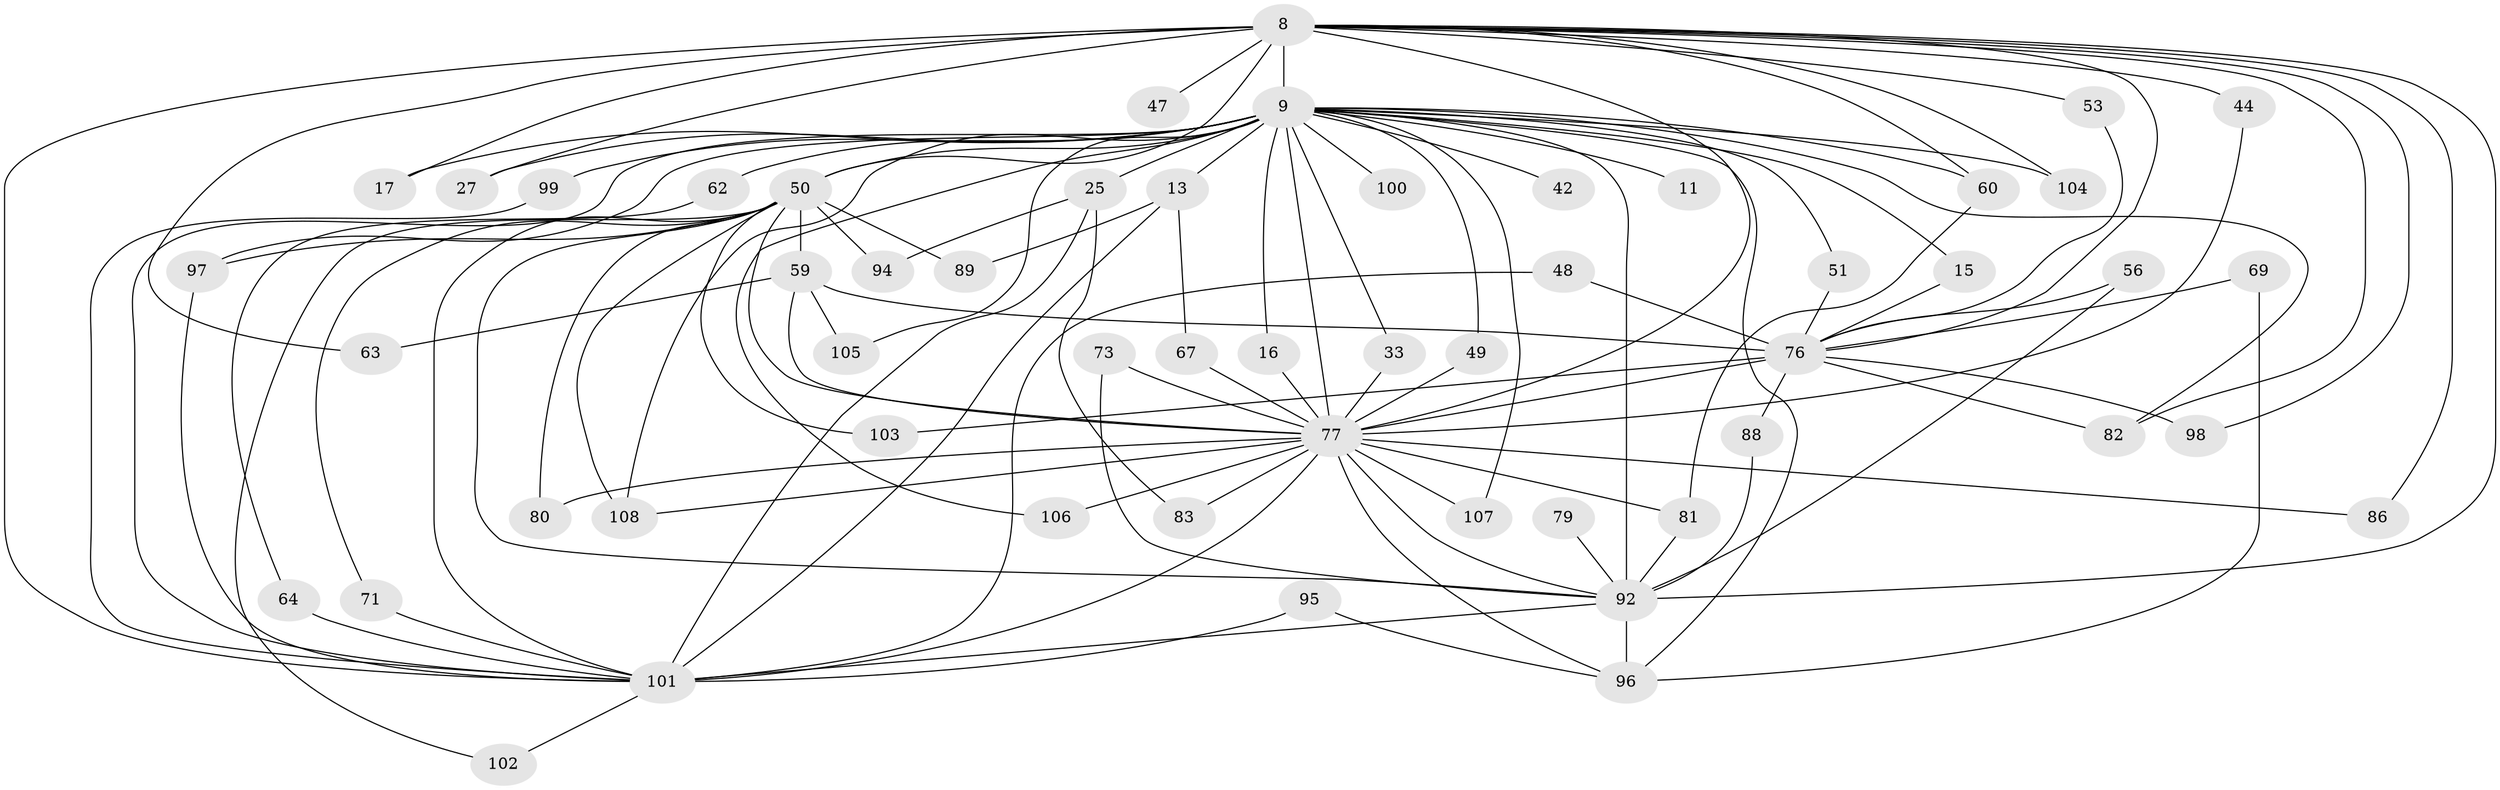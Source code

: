 // original degree distribution, {21: 0.009259259259259259, 16: 0.018518518518518517, 10: 0.009259259259259259, 17: 0.018518518518518517, 26: 0.027777777777777776, 24: 0.009259259259259259, 2: 0.5277777777777778, 9: 0.018518518518518517, 5: 0.07407407407407407, 3: 0.19444444444444445, 4: 0.06481481481481481, 7: 0.018518518518518517, 6: 0.009259259259259259}
// Generated by graph-tools (version 1.1) at 2025/45/03/09/25 04:45:16]
// undirected, 54 vertices, 111 edges
graph export_dot {
graph [start="1"]
  node [color=gray90,style=filled];
  8 [super="+4"];
  9 [super="+6+1"];
  11;
  13;
  15;
  16;
  17;
  25;
  27;
  33;
  42;
  44;
  47;
  48;
  49;
  50 [super="+14+3"];
  51;
  53;
  56;
  59 [super="+46+39+55"];
  60 [super="+21"];
  62;
  63;
  64;
  67;
  69;
  71;
  73;
  76 [super="+26+70"];
  77 [super="+32+43+10"];
  79;
  80;
  81 [super="+18"];
  82 [super="+78"];
  83;
  86;
  88;
  89;
  92 [super="+68+74+90+91+75"];
  94;
  95;
  96 [super="+37"];
  97 [super="+45"];
  98;
  99 [super="+52"];
  100;
  101 [super="+93+87"];
  102;
  103;
  104;
  105 [super="+22"];
  106 [super="+38"];
  107;
  108 [super="+61+84"];
  8 -- 9 [weight=6];
  8 -- 44;
  8 -- 47 [weight=2];
  8 -- 53;
  8 -- 63;
  8 -- 86;
  8 -- 104;
  8 -- 17;
  8 -- 82;
  8 -- 27;
  8 -- 98;
  8 -- 60;
  8 -- 50 [weight=6];
  8 -- 76;
  8 -- 77 [weight=4];
  8 -- 92;
  8 -- 101 [weight=2];
  9 -- 13 [weight=2];
  9 -- 15;
  9 -- 16;
  9 -- 25 [weight=2];
  9 -- 27;
  9 -- 42 [weight=2];
  9 -- 49;
  9 -- 50 [weight=11];
  9 -- 62 [weight=2];
  9 -- 92 [weight=8];
  9 -- 96 [weight=2];
  9 -- 11;
  9 -- 17;
  9 -- 33;
  9 -- 100 [weight=2];
  9 -- 105 [weight=2];
  9 -- 106;
  9 -- 107;
  9 -- 51;
  9 -- 97 [weight=2];
  9 -- 99 [weight=2];
  9 -- 104;
  9 -- 60;
  9 -- 77 [weight=7];
  9 -- 108;
  9 -- 82;
  9 -- 101;
  13 -- 67;
  13 -- 89;
  13 -- 101;
  15 -- 76;
  16 -- 77;
  25 -- 83;
  25 -- 94;
  25 -- 101;
  33 -- 77;
  44 -- 77;
  48 -- 76;
  48 -- 101;
  49 -- 77;
  50 -- 71;
  50 -- 80;
  50 -- 89;
  50 -- 94;
  50 -- 102;
  50 -- 103;
  50 -- 59;
  50 -- 97;
  50 -- 77 [weight=7];
  50 -- 108 [weight=2];
  50 -- 92;
  50 -- 101;
  51 -- 76;
  53 -- 76;
  56 -- 76;
  56 -- 92;
  59 -- 63;
  59 -- 77;
  59 -- 105;
  59 -- 76 [weight=2];
  60 -- 81;
  62 -- 64;
  64 -- 101;
  67 -- 77;
  69 -- 96;
  69 -- 76;
  71 -- 101;
  73 -- 77;
  73 -- 92;
  76 -- 98;
  76 -- 103;
  76 -- 88;
  76 -- 77 [weight=8];
  76 -- 82;
  77 -- 101 [weight=4];
  77 -- 80;
  77 -- 83;
  77 -- 86;
  77 -- 96 [weight=2];
  77 -- 106;
  77 -- 107;
  77 -- 108;
  77 -- 92 [weight=2];
  77 -- 81 [weight=2];
  79 -- 92 [weight=2];
  81 -- 92 [weight=2];
  88 -- 92;
  92 -- 96;
  92 -- 101;
  95 -- 96;
  95 -- 101;
  97 -- 101;
  99 -- 101;
  101 -- 102;
}
